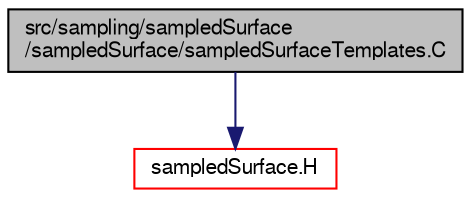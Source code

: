 digraph "src/sampling/sampledSurface/sampledSurface/sampledSurfaceTemplates.C"
{
  bgcolor="transparent";
  edge [fontname="FreeSans",fontsize="10",labelfontname="FreeSans",labelfontsize="10"];
  node [fontname="FreeSans",fontsize="10",shape=record];
  Node0 [label="src/sampling/sampledSurface\l/sampledSurface/sampledSurfaceTemplates.C",height=0.2,width=0.4,color="black", fillcolor="grey75", style="filled", fontcolor="black"];
  Node0 -> Node1 [color="midnightblue",fontsize="10",style="solid",fontname="FreeSans"];
  Node1 [label="sampledSurface.H",height=0.2,width=0.4,color="red",URL="$a14777.html"];
}

